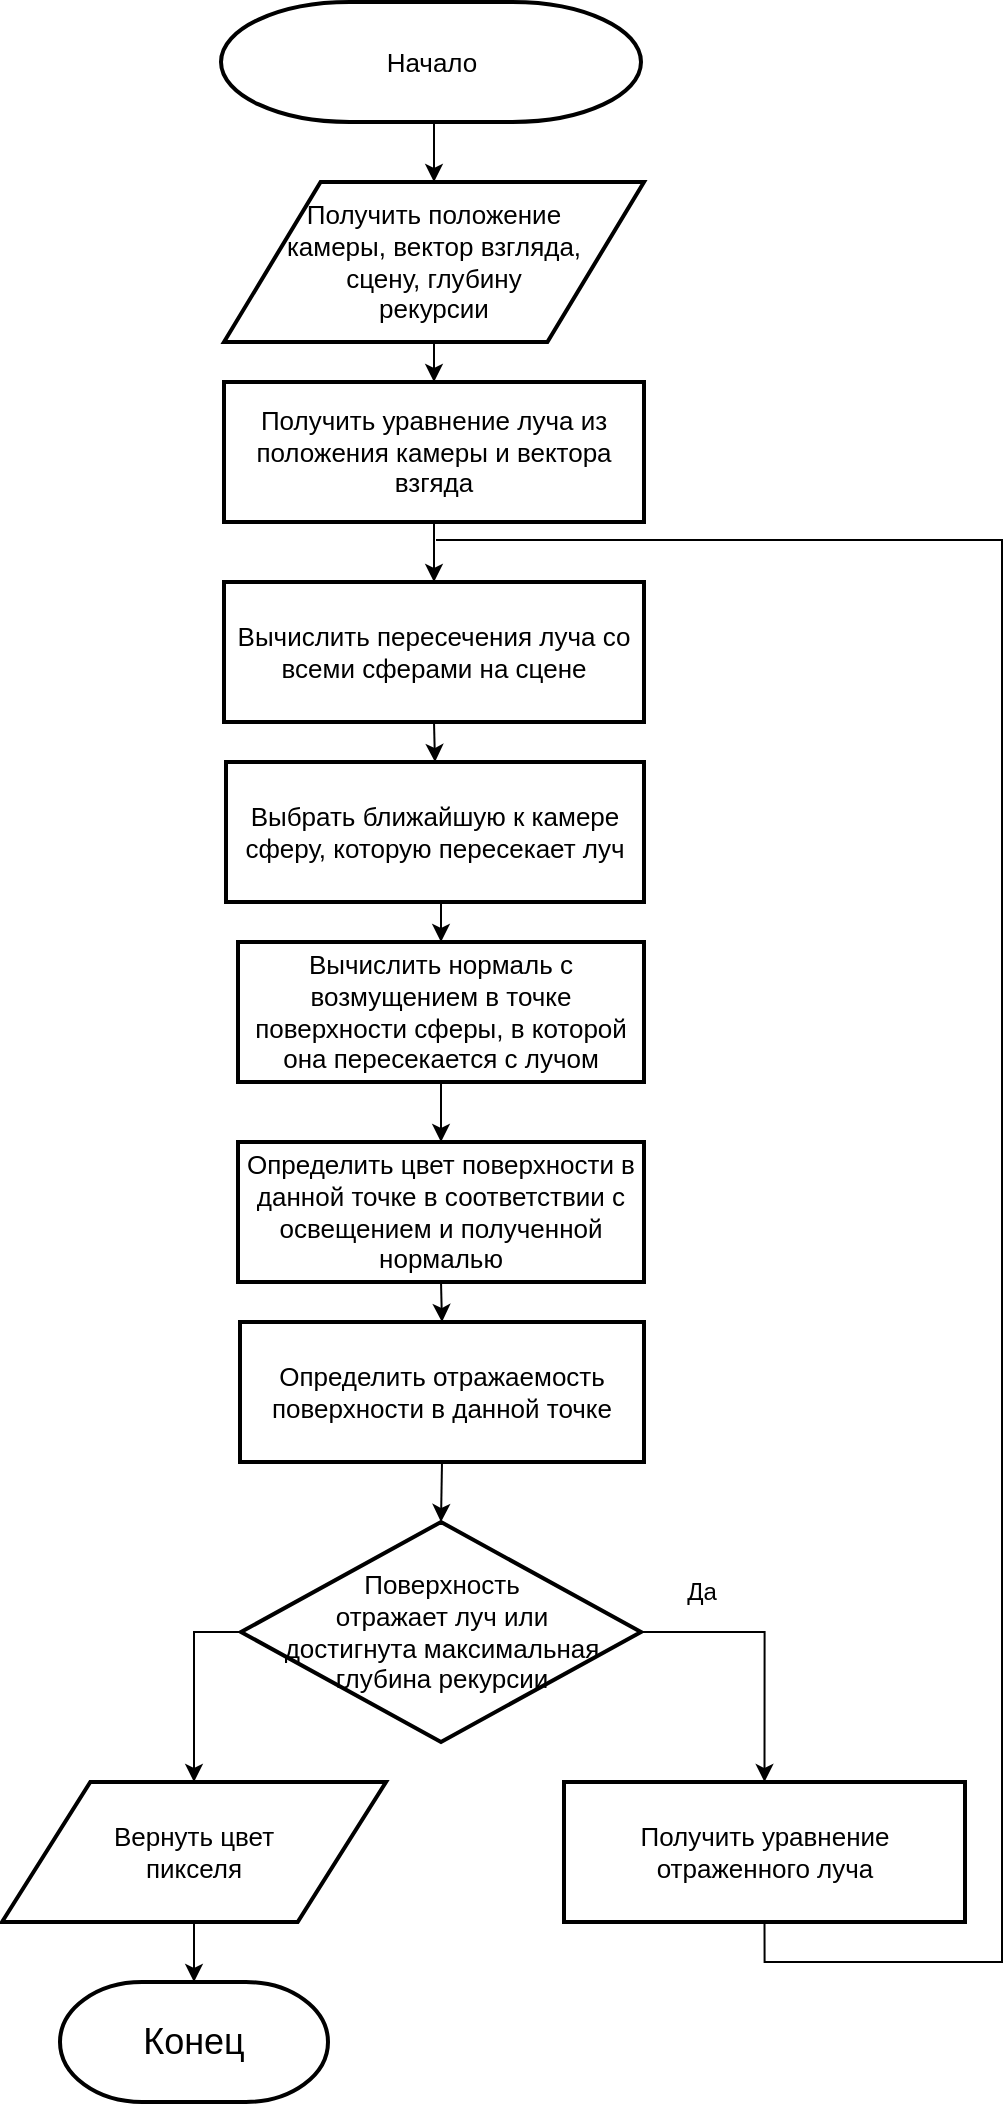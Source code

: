 <mxfile version="24.7.8">
  <diagram id="C5RBs43oDa-KdzZeNtuy" name="Page-1">
    <mxGraphModel dx="1235" dy="2022" grid="1" gridSize="10" guides="1" tooltips="1" connect="1" arrows="1" fold="1" page="1" pageScale="1" pageWidth="827" pageHeight="1169" math="0" shadow="0">
      <root>
        <mxCell id="WIyWlLk6GJQsqaUBKTNV-0" />
        <mxCell id="WIyWlLk6GJQsqaUBKTNV-1" parent="WIyWlLk6GJQsqaUBKTNV-0" />
        <mxCell id="_1Da5k6hInL0nZBLIpcG-1" style="edgeStyle=orthogonalEdgeStyle;rounded=0;orthogonalLoop=1;jettySize=auto;html=1;exitX=0.5;exitY=1;exitDx=0;exitDy=0;exitPerimeter=0;entryX=0.5;entryY=0;entryDx=0;entryDy=0;" parent="WIyWlLk6GJQsqaUBKTNV-1" source="kCFJliYLXddwyFQRdBJP-0" target="_1Da5k6hInL0nZBLIpcG-0" edge="1">
          <mxGeometry relative="1" as="geometry" />
        </mxCell>
        <mxCell id="kCFJliYLXddwyFQRdBJP-0" value="&lt;font style=&quot;font-size: 13px;&quot;&gt;Начало&lt;/font&gt;" style="strokeWidth=2;html=1;shape=mxgraph.flowchart.terminator;whiteSpace=wrap;" parent="WIyWlLk6GJQsqaUBKTNV-1" vertex="1">
          <mxGeometry x="309.5" y="-110" width="210" height="60" as="geometry" />
        </mxCell>
        <mxCell id="kCFJliYLXddwyFQRdBJP-18" style="edgeStyle=orthogonalEdgeStyle;rounded=0;orthogonalLoop=1;jettySize=auto;html=1;exitX=0.5;exitY=1;exitDx=0;exitDy=0;entryX=0.5;entryY=0;entryDx=0;entryDy=0;" parent="WIyWlLk6GJQsqaUBKTNV-1" source="kCFJliYLXddwyFQRdBJP-1" target="kCFJliYLXddwyFQRdBJP-2" edge="1">
          <mxGeometry relative="1" as="geometry" />
        </mxCell>
        <mxCell id="kCFJliYLXddwyFQRdBJP-1" value="&lt;font style=&quot;font-size: 13px;&quot;&gt;Получить уравнение луча из положения камеры и вектора взгяда&lt;/font&gt;" style="rounded=0;whiteSpace=wrap;html=1;absoluteArcSize=1;arcSize=14;strokeWidth=2;" parent="WIyWlLk6GJQsqaUBKTNV-1" vertex="1">
          <mxGeometry x="311" y="80" width="210" height="70" as="geometry" />
        </mxCell>
        <mxCell id="kCFJliYLXddwyFQRdBJP-19" style="edgeStyle=orthogonalEdgeStyle;rounded=0;orthogonalLoop=1;jettySize=auto;html=1;exitX=0.5;exitY=1;exitDx=0;exitDy=0;entryX=0.5;entryY=0;entryDx=0;entryDy=0;" parent="WIyWlLk6GJQsqaUBKTNV-1" source="kCFJliYLXddwyFQRdBJP-2" target="kCFJliYLXddwyFQRdBJP-3" edge="1">
          <mxGeometry relative="1" as="geometry" />
        </mxCell>
        <mxCell id="kCFJliYLXddwyFQRdBJP-2" value="&lt;font style=&quot;font-size: 13px;&quot;&gt;Вычислить пересечения луча со всеми сферами на сцене&lt;/font&gt;" style="rounded=0;whiteSpace=wrap;html=1;absoluteArcSize=1;arcSize=14;strokeWidth=2;" parent="WIyWlLk6GJQsqaUBKTNV-1" vertex="1">
          <mxGeometry x="311" y="180" width="210" height="70" as="geometry" />
        </mxCell>
        <mxCell id="kCFJliYLXddwyFQRdBJP-20" style="edgeStyle=orthogonalEdgeStyle;rounded=0;orthogonalLoop=1;jettySize=auto;html=1;exitX=0.5;exitY=1;exitDx=0;exitDy=0;entryX=0.5;entryY=0;entryDx=0;entryDy=0;" parent="WIyWlLk6GJQsqaUBKTNV-1" source="kCFJliYLXddwyFQRdBJP-3" target="kCFJliYLXddwyFQRdBJP-4" edge="1">
          <mxGeometry relative="1" as="geometry" />
        </mxCell>
        <mxCell id="kCFJliYLXddwyFQRdBJP-3" value="&lt;font style=&quot;font-size: 13px;&quot;&gt;Выбрать ближайшую к камере сферу, которую пересекает луч&lt;/font&gt;" style="rounded=0;whiteSpace=wrap;html=1;absoluteArcSize=1;arcSize=14;strokeWidth=2;" parent="WIyWlLk6GJQsqaUBKTNV-1" vertex="1">
          <mxGeometry x="312" y="270" width="209" height="70" as="geometry" />
        </mxCell>
        <mxCell id="kCFJliYLXddwyFQRdBJP-12" style="edgeStyle=orthogonalEdgeStyle;rounded=0;orthogonalLoop=1;jettySize=auto;html=1;exitX=0.5;exitY=1;exitDx=0;exitDy=0;entryX=0.5;entryY=0;entryDx=0;entryDy=0;" parent="WIyWlLk6GJQsqaUBKTNV-1" source="kCFJliYLXddwyFQRdBJP-4" target="kCFJliYLXddwyFQRdBJP-5" edge="1">
          <mxGeometry relative="1" as="geometry" />
        </mxCell>
        <mxCell id="kCFJliYLXddwyFQRdBJP-4" value="&lt;font style=&quot;font-size: 13px;&quot;&gt;Вычислить нормаль с возмущением в точке поверхности сферы, в которой она пересекается с лучом&lt;/font&gt;" style="rounded=0;whiteSpace=wrap;html=1;absoluteArcSize=1;arcSize=14;strokeWidth=2;" parent="WIyWlLk6GJQsqaUBKTNV-1" vertex="1">
          <mxGeometry x="318" y="360" width="203" height="70" as="geometry" />
        </mxCell>
        <mxCell id="kCFJliYLXddwyFQRdBJP-13" style="edgeStyle=orthogonalEdgeStyle;rounded=0;orthogonalLoop=1;jettySize=auto;html=1;exitX=0.5;exitY=1;exitDx=0;exitDy=0;entryX=0.5;entryY=0;entryDx=0;entryDy=0;" parent="WIyWlLk6GJQsqaUBKTNV-1" source="kCFJliYLXddwyFQRdBJP-5" target="kCFJliYLXddwyFQRdBJP-6" edge="1">
          <mxGeometry relative="1" as="geometry" />
        </mxCell>
        <mxCell id="kCFJliYLXddwyFQRdBJP-5" value="&lt;font style=&quot;font-size: 13px;&quot;&gt;Определить цвет поверхности в данной точке в соответствии с освещением и полученной нормалью&lt;/font&gt;" style="rounded=0;whiteSpace=wrap;html=1;absoluteArcSize=1;arcSize=14;strokeWidth=2;" parent="WIyWlLk6GJQsqaUBKTNV-1" vertex="1">
          <mxGeometry x="318" y="460" width="203" height="70" as="geometry" />
        </mxCell>
        <mxCell id="kCFJliYLXddwyFQRdBJP-6" value="&lt;font style=&quot;font-size: 13px;&quot;&gt;Определить отражаемость поверхности в данной точке&lt;/font&gt;" style="rounded=0;whiteSpace=wrap;html=1;absoluteArcSize=1;arcSize=14;strokeWidth=2;" parent="WIyWlLk6GJQsqaUBKTNV-1" vertex="1">
          <mxGeometry x="319" y="550" width="202" height="70" as="geometry" />
        </mxCell>
        <mxCell id="kCFJliYLXddwyFQRdBJP-15" style="edgeStyle=orthogonalEdgeStyle;rounded=0;orthogonalLoop=1;jettySize=auto;html=1;exitX=1;exitY=0.5;exitDx=0;exitDy=0;exitPerimeter=0;entryX=0.5;entryY=0;entryDx=0;entryDy=0;" parent="WIyWlLk6GJQsqaUBKTNV-1" source="kCFJliYLXddwyFQRdBJP-7" target="kCFJliYLXddwyFQRdBJP-10" edge="1">
          <mxGeometry relative="1" as="geometry" />
        </mxCell>
        <mxCell id="kCFJliYLXddwyFQRdBJP-21" style="edgeStyle=orthogonalEdgeStyle;rounded=0;orthogonalLoop=1;jettySize=auto;html=1;exitX=0;exitY=0.5;exitDx=0;exitDy=0;exitPerimeter=0;entryX=0.5;entryY=0;entryDx=0;entryDy=0;" parent="WIyWlLk6GJQsqaUBKTNV-1" source="kCFJliYLXddwyFQRdBJP-7" edge="1" target="_1Da5k6hInL0nZBLIpcG-3">
          <mxGeometry relative="1" as="geometry">
            <mxPoint x="280" y="790" as="targetPoint" />
          </mxGeometry>
        </mxCell>
        <mxCell id="kCFJliYLXddwyFQRdBJP-7" value="&lt;font style=&quot;font-size: 13px;&quot;&gt;Поверхность&lt;/font&gt;&lt;div&gt;&lt;font style=&quot;font-size: 13px;&quot;&gt;отражает&amp;nbsp;&lt;/font&gt;&lt;font style=&quot;background-color: initial; font-size: 13px;&quot;&gt;луч&amp;nbsp;&lt;/font&gt;&lt;span style=&quot;background-color: initial; font-size: 13px;&quot;&gt;или&lt;/span&gt;&lt;/div&gt;&lt;div&gt;&lt;span style=&quot;background-color: initial; font-size: 13px;&quot;&gt;достигнута&amp;nbsp;&lt;/span&gt;&lt;span style=&quot;font-size: 13px; background-color: initial;&quot;&gt;максимальная глубина&amp;nbsp;&lt;/span&gt;&lt;span style=&quot;font-size: 13px; background-color: initial;&quot;&gt;рекурсии&lt;/span&gt;&lt;/div&gt;" style="strokeWidth=2;html=1;shape=mxgraph.flowchart.decision;whiteSpace=wrap;" parent="WIyWlLk6GJQsqaUBKTNV-1" vertex="1">
          <mxGeometry x="319.5" y="650" width="200" height="110" as="geometry" />
        </mxCell>
        <mxCell id="kCFJliYLXddwyFQRdBJP-9" value="&lt;font style=&quot;font-size: 18px;&quot;&gt;Конец&lt;/font&gt;" style="strokeWidth=2;html=1;shape=mxgraph.flowchart.terminator;whiteSpace=wrap;" parent="WIyWlLk6GJQsqaUBKTNV-1" vertex="1">
          <mxGeometry x="229" y="880" width="134" height="60" as="geometry" />
        </mxCell>
        <mxCell id="kCFJliYLXddwyFQRdBJP-10" value="&lt;font style=&quot;font-size: 13px;&quot;&gt;Получить уравнение отраженного луча&lt;/font&gt;" style="rounded=0;whiteSpace=wrap;html=1;absoluteArcSize=1;arcSize=14;strokeWidth=2;" parent="WIyWlLk6GJQsqaUBKTNV-1" vertex="1">
          <mxGeometry x="481" y="780" width="200.5" height="70" as="geometry" />
        </mxCell>
        <mxCell id="kCFJliYLXddwyFQRdBJP-14" style="edgeStyle=orthogonalEdgeStyle;rounded=0;orthogonalLoop=1;jettySize=auto;html=1;exitX=0.5;exitY=1;exitDx=0;exitDy=0;entryX=0.5;entryY=0;entryDx=0;entryDy=0;entryPerimeter=0;" parent="WIyWlLk6GJQsqaUBKTNV-1" source="kCFJliYLXddwyFQRdBJP-6" target="kCFJliYLXddwyFQRdBJP-7" edge="1">
          <mxGeometry relative="1" as="geometry" />
        </mxCell>
        <mxCell id="kCFJliYLXddwyFQRdBJP-24" value="Да" style="text;html=1;align=center;verticalAlign=middle;whiteSpace=wrap;rounded=0;" parent="WIyWlLk6GJQsqaUBKTNV-1" vertex="1">
          <mxGeometry x="519.5" y="670" width="60" height="30" as="geometry" />
        </mxCell>
        <mxCell id="_1Da5k6hInL0nZBLIpcG-2" style="edgeStyle=orthogonalEdgeStyle;rounded=0;orthogonalLoop=1;jettySize=auto;html=1;exitX=0.5;exitY=1;exitDx=0;exitDy=0;entryX=0.5;entryY=0;entryDx=0;entryDy=0;" parent="WIyWlLk6GJQsqaUBKTNV-1" source="_1Da5k6hInL0nZBLIpcG-0" target="kCFJliYLXddwyFQRdBJP-1" edge="1">
          <mxGeometry relative="1" as="geometry" />
        </mxCell>
        <mxCell id="_1Da5k6hInL0nZBLIpcG-0" value="&lt;font style=&quot;font-size: 13px;&quot;&gt;Получить положение&lt;/font&gt;&lt;div&gt;&lt;font style=&quot;font-size: 13px;&quot;&gt;камеры,&amp;nbsp;&lt;/font&gt;&lt;span style=&quot;font-size: 13px; background-color: initial;&quot;&gt;вектор взгляда,&lt;/span&gt;&lt;/div&gt;&lt;div&gt;&lt;span style=&quot;font-size: 13px; background-color: initial;&quot;&gt;сцену,&amp;nbsp;&lt;/span&gt;&lt;span style=&quot;font-size: 13px; background-color: initial;&quot;&gt;глубину&lt;/span&gt;&lt;/div&gt;&lt;div&gt;&lt;span style=&quot;font-size: 13px; background-color: initial;&quot;&gt;рекурсии&lt;/span&gt;&lt;/div&gt;" style="shape=parallelogram;html=1;strokeWidth=2;perimeter=parallelogramPerimeter;whiteSpace=wrap;rounded=0;arcSize=12;size=0.23;" parent="WIyWlLk6GJQsqaUBKTNV-1" vertex="1">
          <mxGeometry x="311" y="-20" width="210" height="80" as="geometry" />
        </mxCell>
        <mxCell id="_1Da5k6hInL0nZBLIpcG-3" value="&lt;div&gt;&lt;span style=&quot;font-size: 13px;&quot;&gt;Вернуть цвет&lt;/span&gt;&lt;/div&gt;&lt;div&gt;&lt;span style=&quot;font-size: 13px;&quot;&gt;пикселя&lt;/span&gt;&lt;/div&gt;" style="shape=parallelogram;html=1;strokeWidth=2;perimeter=parallelogramPerimeter;whiteSpace=wrap;rounded=0;arcSize=12;size=0.23;" parent="WIyWlLk6GJQsqaUBKTNV-1" vertex="1">
          <mxGeometry x="200" y="780" width="192" height="70" as="geometry" />
        </mxCell>
        <mxCell id="_1Da5k6hInL0nZBLIpcG-4" style="edgeStyle=orthogonalEdgeStyle;rounded=0;orthogonalLoop=1;jettySize=auto;html=1;exitX=0.5;exitY=1;exitDx=0;exitDy=0;entryX=0.5;entryY=0;entryDx=0;entryDy=0;entryPerimeter=0;" parent="WIyWlLk6GJQsqaUBKTNV-1" source="_1Da5k6hInL0nZBLIpcG-3" target="kCFJliYLXddwyFQRdBJP-9" edge="1">
          <mxGeometry relative="1" as="geometry" />
        </mxCell>
        <mxCell id="LHurmATC4f9twr5sCSpI-0" style="edgeStyle=orthogonalEdgeStyle;rounded=0;orthogonalLoop=1;jettySize=auto;html=1;exitX=0.5;exitY=1;exitDx=0;exitDy=0;endArrow=none;endFill=0;" edge="1" parent="WIyWlLk6GJQsqaUBKTNV-1" source="kCFJliYLXddwyFQRdBJP-10">
          <mxGeometry relative="1" as="geometry">
            <mxPoint x="652" y="900" as="sourcePoint" />
            <mxPoint x="417" y="159" as="targetPoint" />
            <Array as="points">
              <mxPoint x="581" y="870" />
              <mxPoint x="700" y="870" />
              <mxPoint x="700" y="159" />
            </Array>
          </mxGeometry>
        </mxCell>
      </root>
    </mxGraphModel>
  </diagram>
</mxfile>
